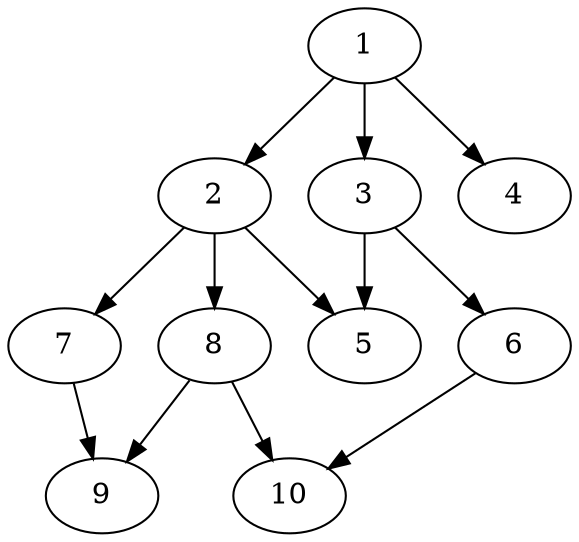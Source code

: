 // DAG automatically generated by daggen at Tue Aug  6 16:21:19 2019
// ./daggen --dot -n 10 --ccr 0.3 --fat 0.5 --regular 0.5 --density 0.6 --mindata 5242880 --maxdata 52428800 
digraph G {
  1 [size="18373973", alpha="0.03", expect_size="5512192"] 
  1 -> 2 [size ="5512192"]
  1 -> 3 [size ="5512192"]
  1 -> 4 [size ="5512192"]
  2 [size="42441387", alpha="0.19", expect_size="12732416"] 
  2 -> 5 [size ="12732416"]
  2 -> 7 [size ="12732416"]
  2 -> 8 [size ="12732416"]
  3 [size="103540053", alpha="0.07", expect_size="31062016"] 
  3 -> 5 [size ="31062016"]
  3 -> 6 [size ="31062016"]
  4 [size="150159360", alpha="0.01", expect_size="45047808"] 
  5 [size="83275093", alpha="0.12", expect_size="24982528"] 
  6 [size="52114773", alpha="0.07", expect_size="15634432"] 
  6 -> 10 [size ="15634432"]
  7 [size="172762453", alpha="0.01", expect_size="51828736"] 
  7 -> 9 [size ="51828736"]
  8 [size="134283947", alpha="0.00", expect_size="40285184"] 
  8 -> 9 [size ="40285184"]
  8 -> 10 [size ="40285184"]
  9 [size="48155307", alpha="0.14", expect_size="14446592"] 
  10 [size="51159040", alpha="0.12", expect_size="15347712"] 
}
